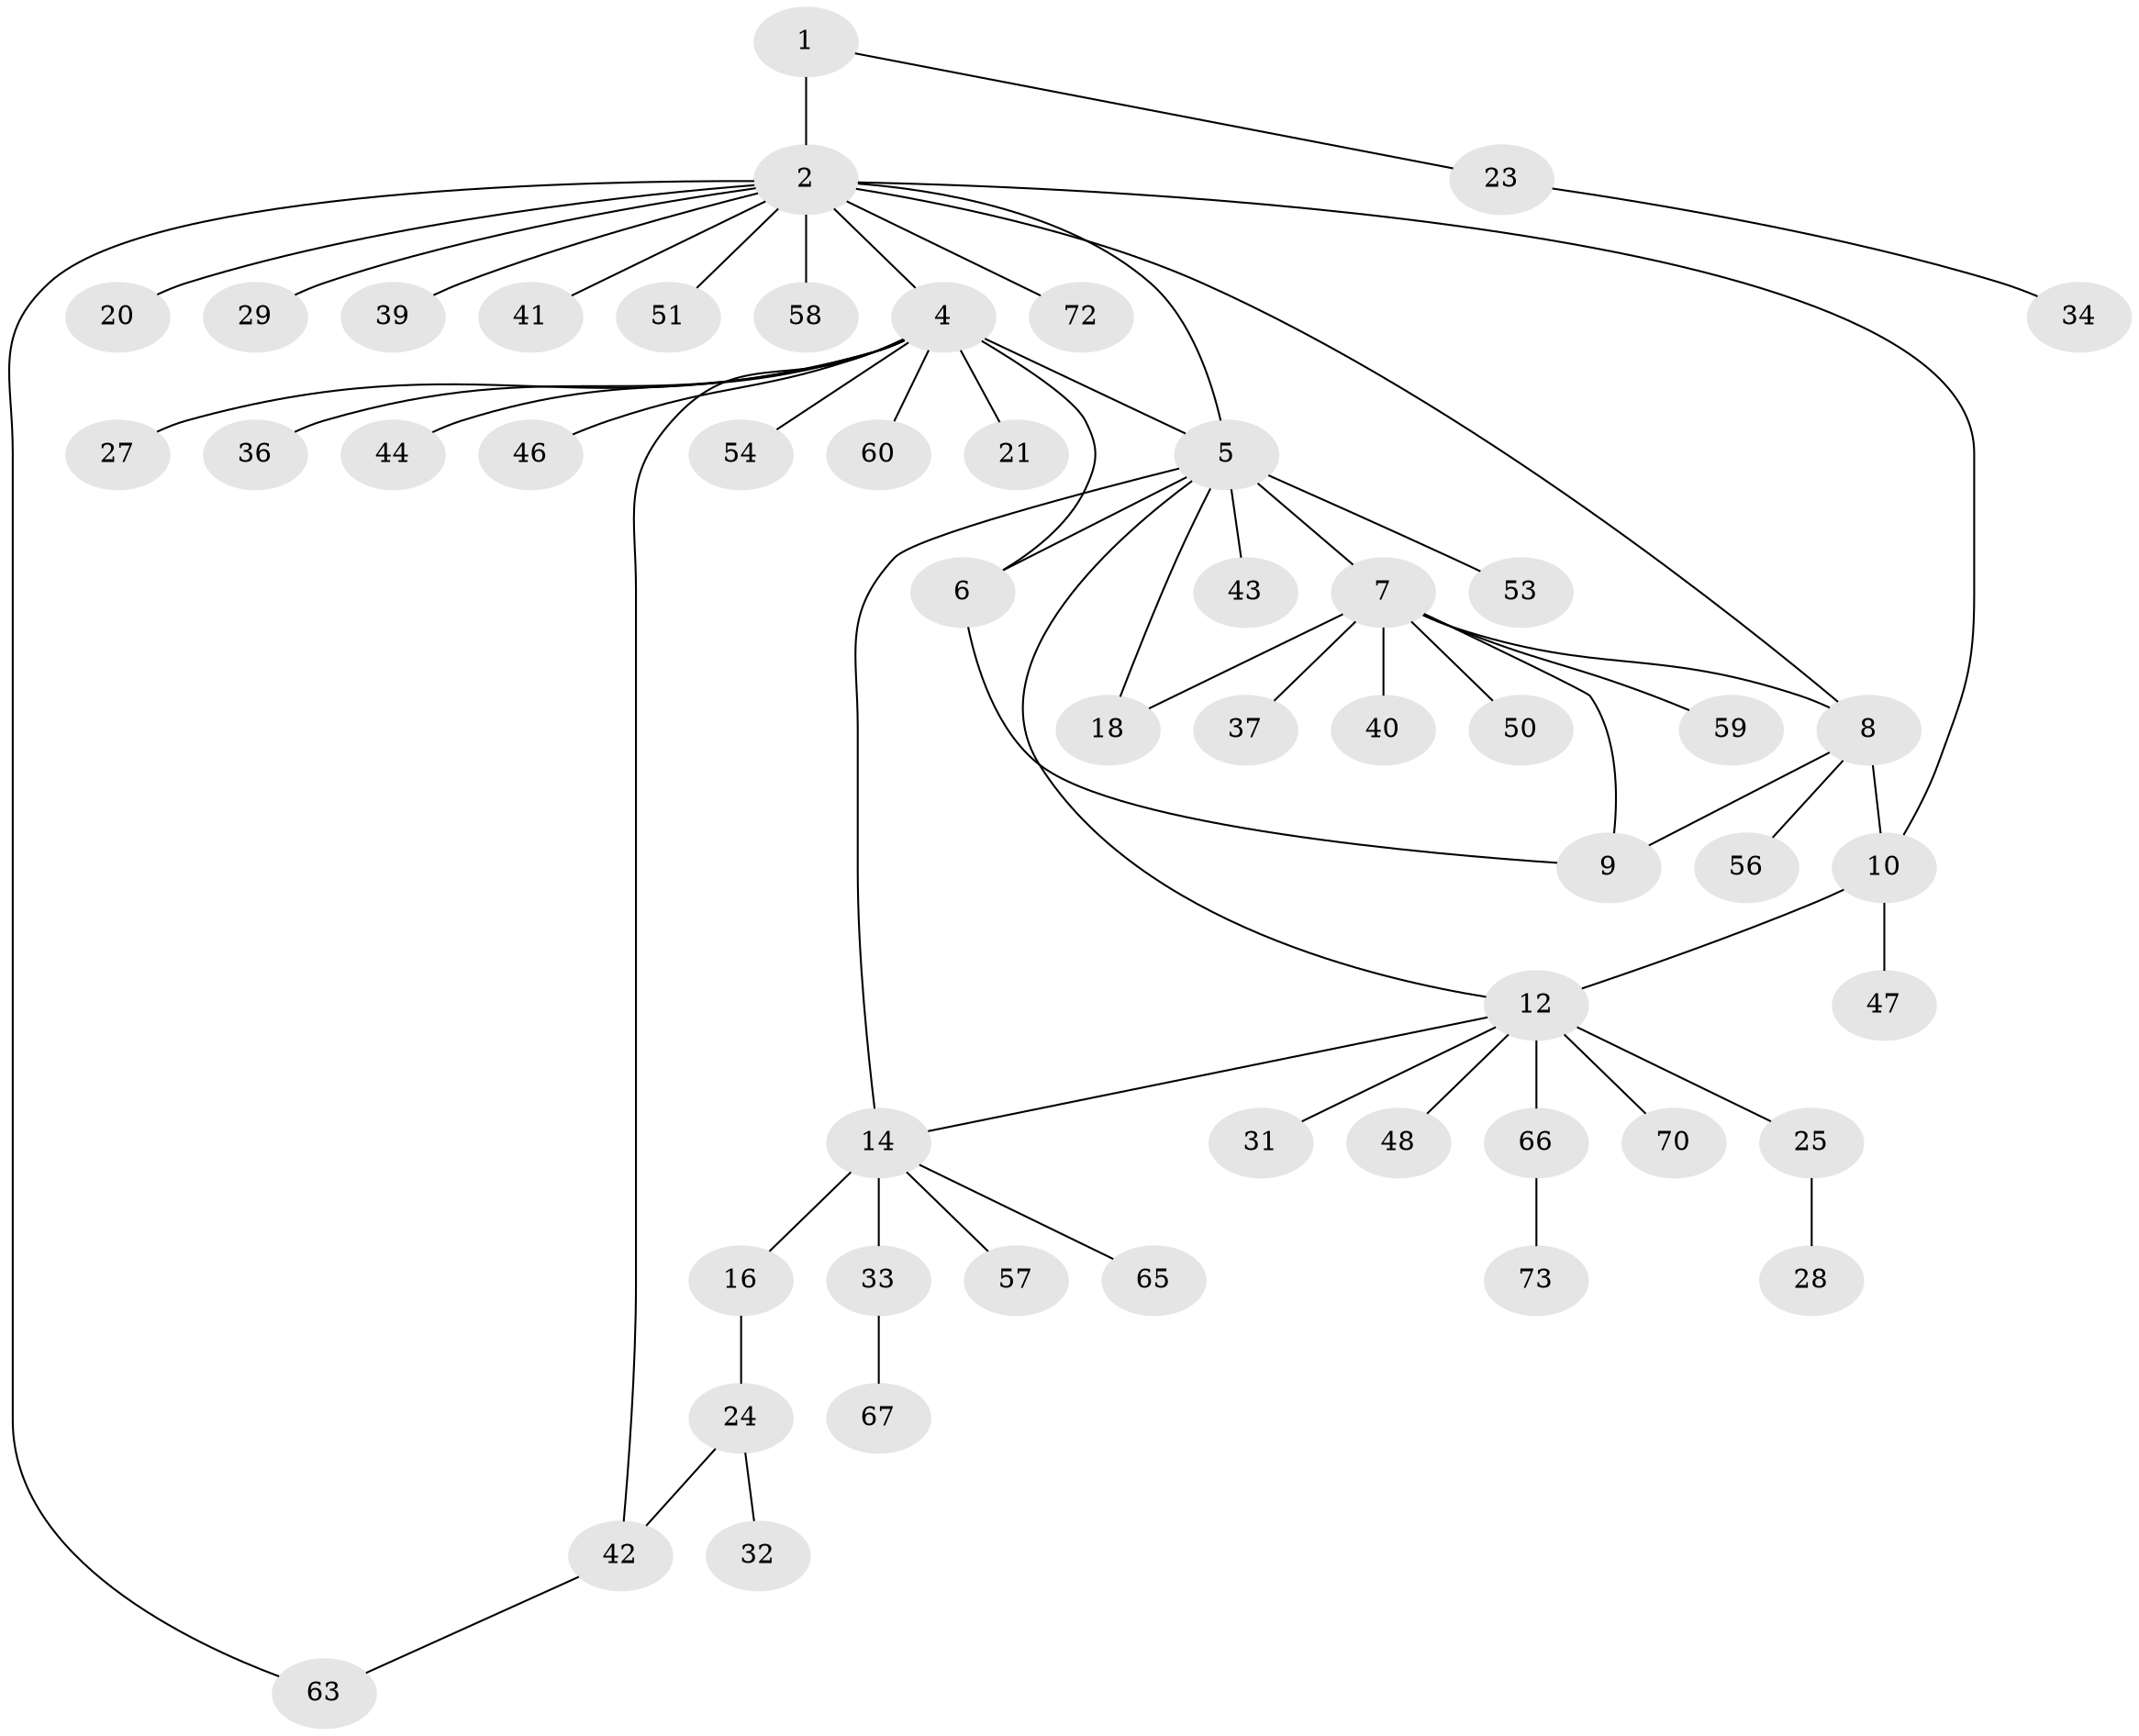 // original degree distribution, {3: 0.1095890410958904, 12: 0.0136986301369863, 4: 0.0684931506849315, 10: 0.0273972602739726, 5: 0.0273972602739726, 8: 0.0273972602739726, 6: 0.0136986301369863, 2: 0.1917808219178082, 1: 0.5205479452054794}
// Generated by graph-tools (version 1.1) at 2025/11/02/27/25 16:11:32]
// undirected, 52 vertices, 62 edges
graph export_dot {
graph [start="1"]
  node [color=gray90,style=filled];
  1;
  2 [super="+3"];
  4 [super="+26"];
  5 [super="+13"];
  6 [super="+22"];
  7 [super="+19"];
  8 [super="+45"];
  9;
  10 [super="+11"];
  12 [super="+17"];
  14 [super="+15"];
  16;
  18;
  20 [super="+30"];
  21;
  23 [super="+52"];
  24 [super="+49"];
  25 [super="+35"];
  27;
  28 [super="+61"];
  29;
  31;
  32 [super="+38"];
  33;
  34 [super="+64"];
  36;
  37;
  39 [super="+62"];
  40;
  41;
  42 [super="+55"];
  43;
  44;
  46;
  47;
  48;
  50;
  51;
  53;
  54 [super="+69"];
  56 [super="+68"];
  57;
  58;
  59;
  60;
  63;
  65;
  66;
  67 [super="+71"];
  70;
  72;
  73;
  1 -- 2 [weight=2];
  1 -- 23;
  2 -- 8;
  2 -- 20;
  2 -- 29;
  2 -- 39;
  2 -- 41;
  2 -- 51;
  2 -- 58;
  2 -- 72;
  2 -- 4;
  2 -- 63;
  2 -- 5;
  2 -- 10;
  4 -- 5;
  4 -- 6;
  4 -- 21;
  4 -- 27;
  4 -- 36;
  4 -- 42;
  4 -- 46;
  4 -- 60;
  4 -- 54;
  4 -- 44;
  5 -- 6;
  5 -- 12;
  5 -- 53;
  5 -- 18;
  5 -- 7 [weight=2];
  5 -- 43;
  5 -- 14 [weight=2];
  6 -- 9;
  7 -- 8;
  7 -- 9;
  7 -- 18;
  7 -- 37;
  7 -- 50;
  7 -- 59;
  7 -- 40;
  8 -- 9;
  8 -- 56;
  8 -- 10;
  10 -- 12 [weight=2];
  10 -- 47;
  12 -- 25;
  12 -- 31;
  12 -- 48;
  12 -- 66;
  12 -- 70;
  12 -- 14;
  14 -- 16;
  14 -- 65;
  14 -- 33;
  14 -- 57;
  16 -- 24;
  23 -- 34;
  24 -- 32;
  24 -- 42;
  25 -- 28;
  33 -- 67;
  42 -- 63;
  66 -- 73;
}
